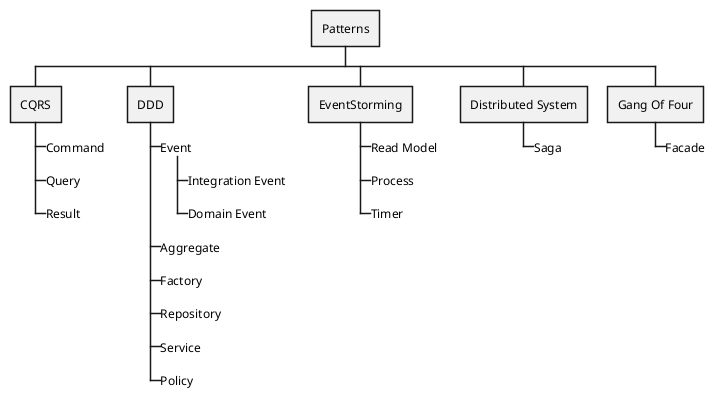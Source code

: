 @startwbs
* Patterns
** CQRS
***_ Command
***_ Query
***_ Result
** DDD
***_ Event
****_ Integration Event
****_ Domain Event
***_ Aggregate
***_ Factory
***_ Repository
***_ Service
***_ Policy
** EventStorming
***_ Read Model
***_ Process
***_ Timer
** Distributed System
***_ Saga
** Gang Of Four
***_ Facade
@endwbs
